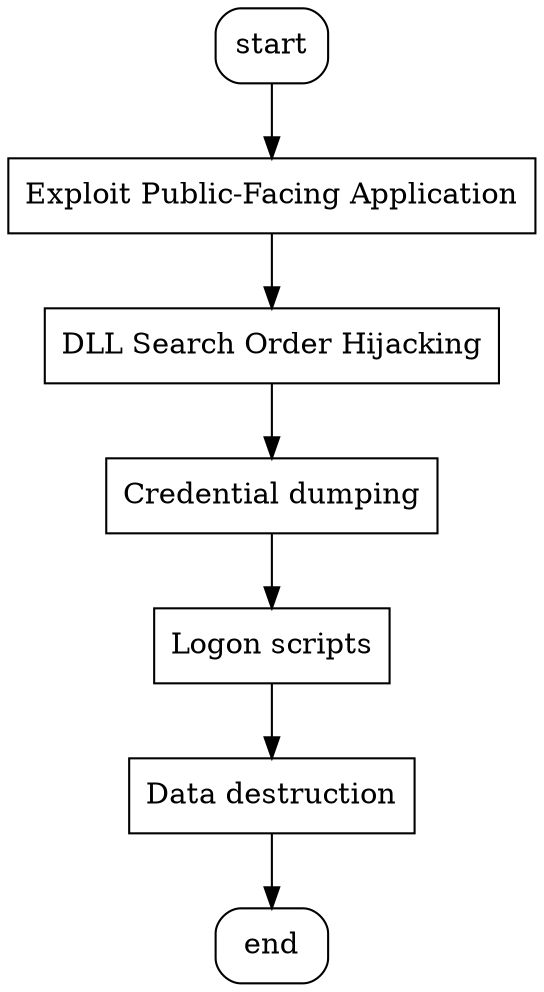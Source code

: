 digraph more127 {
	// nodes
	1[label="start",shape=box,style=rounded];
	2[label="Exploit Public-Facing Application",shape=box];
		//P1//
	3[label="DLL Search Order Hijacking",shape=box];
		//P2;F1;P3
		//P1=>P2;P2->F1;F1->P3//
	4[label="Credential dumping",shape=box];
		//P4
		//P3=>P4//
	5[label="Logon scripts",shape=box];
		//P5;F2
		//P4=>P5//
	6[label="Data destruction",shape=box];
		//P6;F3
		//P5=>P6;P6->F3//
	7[label="end",shape=box,style=rounded];

	// edges
	1->2->3->4->5->6->7
}
